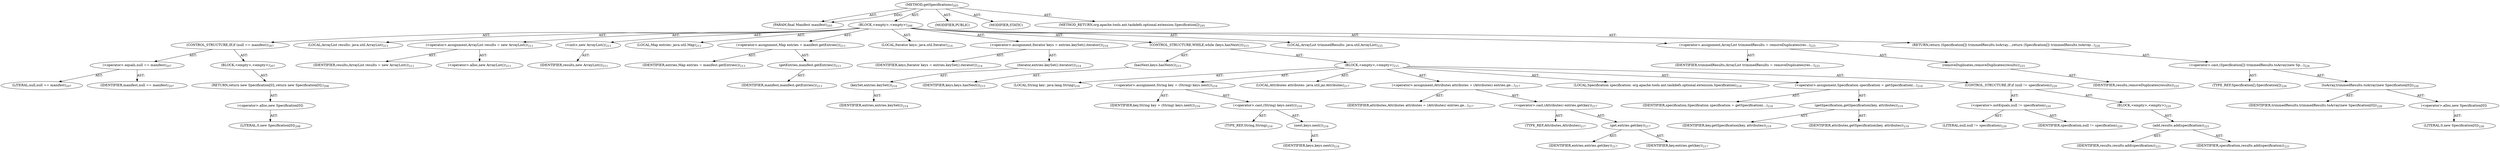 digraph "getSpecifications" {  
"111669149696" [label = <(METHOD,getSpecifications)<SUB>205</SUB>> ]
"115964117002" [label = <(PARAM,final Manifest manifest)<SUB>205</SUB>> ]
"25769803776" [label = <(BLOCK,&lt;empty&gt;,&lt;empty&gt;)<SUB>206</SUB>> ]
"47244640256" [label = <(CONTROL_STRUCTURE,IF,if (null == manifest))<SUB>207</SUB>> ]
"30064771073" [label = <(&lt;operator&gt;.equals,null == manifest)<SUB>207</SUB>> ]
"90194313217" [label = <(LITERAL,null,null == manifest)<SUB>207</SUB>> ]
"68719476753" [label = <(IDENTIFIER,manifest,null == manifest)<SUB>207</SUB>> ]
"25769803777" [label = <(BLOCK,&lt;empty&gt;,&lt;empty&gt;)<SUB>207</SUB>> ]
"146028888064" [label = <(RETURN,return new Specification[0];,return new Specification[0];)<SUB>208</SUB>> ]
"30064771074" [label = <(&lt;operator&gt;.alloc,new Specification[0])> ]
"90194313218" [label = <(LITERAL,0,new Specification[0])<SUB>208</SUB>> ]
"94489280512" [label = <(LOCAL,ArrayList results: java.util.ArrayList)<SUB>211</SUB>> ]
"30064771075" [label = <(&lt;operator&gt;.assignment,ArrayList results = new ArrayList())<SUB>211</SUB>> ]
"68719476754" [label = <(IDENTIFIER,results,ArrayList results = new ArrayList())<SUB>211</SUB>> ]
"30064771076" [label = <(&lt;operator&gt;.alloc,new ArrayList())<SUB>211</SUB>> ]
"30064771077" [label = <(&lt;init&gt;,new ArrayList())<SUB>211</SUB>> ]
"68719476755" [label = <(IDENTIFIER,results,new ArrayList())<SUB>211</SUB>> ]
"94489280513" [label = <(LOCAL,Map entries: java.util.Map)<SUB>213</SUB>> ]
"30064771078" [label = <(&lt;operator&gt;.assignment,Map entries = manifest.getEntries())<SUB>213</SUB>> ]
"68719476756" [label = <(IDENTIFIER,entries,Map entries = manifest.getEntries())<SUB>213</SUB>> ]
"30064771079" [label = <(getEntries,manifest.getEntries())<SUB>213</SUB>> ]
"68719476757" [label = <(IDENTIFIER,manifest,manifest.getEntries())<SUB>213</SUB>> ]
"94489280514" [label = <(LOCAL,Iterator keys: java.util.Iterator)<SUB>214</SUB>> ]
"30064771080" [label = <(&lt;operator&gt;.assignment,Iterator keys = entries.keySet().iterator())<SUB>214</SUB>> ]
"68719476758" [label = <(IDENTIFIER,keys,Iterator keys = entries.keySet().iterator())<SUB>214</SUB>> ]
"30064771081" [label = <(iterator,entries.keySet().iterator())<SUB>214</SUB>> ]
"30064771082" [label = <(keySet,entries.keySet())<SUB>214</SUB>> ]
"68719476759" [label = <(IDENTIFIER,entries,entries.keySet())<SUB>214</SUB>> ]
"47244640257" [label = <(CONTROL_STRUCTURE,WHILE,while (keys.hasNext()))<SUB>215</SUB>> ]
"30064771083" [label = <(hasNext,keys.hasNext())<SUB>215</SUB>> ]
"68719476760" [label = <(IDENTIFIER,keys,keys.hasNext())<SUB>215</SUB>> ]
"25769803778" [label = <(BLOCK,&lt;empty&gt;,&lt;empty&gt;)<SUB>215</SUB>> ]
"94489280515" [label = <(LOCAL,String key: java.lang.String)<SUB>216</SUB>> ]
"30064771084" [label = <(&lt;operator&gt;.assignment,String key = (String) keys.next())<SUB>216</SUB>> ]
"68719476761" [label = <(IDENTIFIER,key,String key = (String) keys.next())<SUB>216</SUB>> ]
"30064771085" [label = <(&lt;operator&gt;.cast,(String) keys.next())<SUB>216</SUB>> ]
"180388626432" [label = <(TYPE_REF,String,String)<SUB>216</SUB>> ]
"30064771086" [label = <(next,keys.next())<SUB>216</SUB>> ]
"68719476762" [label = <(IDENTIFIER,keys,keys.next())<SUB>216</SUB>> ]
"94489280516" [label = <(LOCAL,Attributes attributes: java.util.jar.Attributes)<SUB>217</SUB>> ]
"30064771087" [label = <(&lt;operator&gt;.assignment,Attributes attributes = (Attributes) entries.ge...)<SUB>217</SUB>> ]
"68719476763" [label = <(IDENTIFIER,attributes,Attributes attributes = (Attributes) entries.ge...)<SUB>217</SUB>> ]
"30064771088" [label = <(&lt;operator&gt;.cast,(Attributes) entries.get(key))<SUB>217</SUB>> ]
"180388626433" [label = <(TYPE_REF,Attributes,Attributes)<SUB>217</SUB>> ]
"30064771089" [label = <(get,entries.get(key))<SUB>217</SUB>> ]
"68719476764" [label = <(IDENTIFIER,entries,entries.get(key))<SUB>217</SUB>> ]
"68719476765" [label = <(IDENTIFIER,key,entries.get(key))<SUB>217</SUB>> ]
"94489280517" [label = <(LOCAL,Specification specification: org.apache.tools.ant.taskdefs.optional.extension.Specification)<SUB>218</SUB>> ]
"30064771090" [label = <(&lt;operator&gt;.assignment,Specification specification = getSpecification(...)<SUB>218</SUB>> ]
"68719476766" [label = <(IDENTIFIER,specification,Specification specification = getSpecification(...)<SUB>218</SUB>> ]
"30064771091" [label = <(getSpecification,getSpecification(key, attributes))<SUB>219</SUB>> ]
"68719476767" [label = <(IDENTIFIER,key,getSpecification(key, attributes))<SUB>219</SUB>> ]
"68719476768" [label = <(IDENTIFIER,attributes,getSpecification(key, attributes))<SUB>219</SUB>> ]
"47244640258" [label = <(CONTROL_STRUCTURE,IF,if (null != specification))<SUB>220</SUB>> ]
"30064771092" [label = <(&lt;operator&gt;.notEquals,null != specification)<SUB>220</SUB>> ]
"90194313219" [label = <(LITERAL,null,null != specification)<SUB>220</SUB>> ]
"68719476769" [label = <(IDENTIFIER,specification,null != specification)<SUB>220</SUB>> ]
"25769803779" [label = <(BLOCK,&lt;empty&gt;,&lt;empty&gt;)<SUB>220</SUB>> ]
"30064771093" [label = <(add,results.add(specification))<SUB>221</SUB>> ]
"68719476770" [label = <(IDENTIFIER,results,results.add(specification))<SUB>221</SUB>> ]
"68719476771" [label = <(IDENTIFIER,specification,results.add(specification))<SUB>221</SUB>> ]
"94489280518" [label = <(LOCAL,ArrayList trimmedResults: java.util.ArrayList)<SUB>225</SUB>> ]
"30064771094" [label = <(&lt;operator&gt;.assignment,ArrayList trimmedResults = removeDuplicates(res...)<SUB>225</SUB>> ]
"68719476772" [label = <(IDENTIFIER,trimmedResults,ArrayList trimmedResults = removeDuplicates(res...)<SUB>225</SUB>> ]
"30064771095" [label = <(removeDuplicates,removeDuplicates(results))<SUB>225</SUB>> ]
"68719476773" [label = <(IDENTIFIER,results,removeDuplicates(results))<SUB>225</SUB>> ]
"146028888065" [label = <(RETURN,return (Specification[]) trimmedResults.toArray...,return (Specification[]) trimmedResults.toArray...)<SUB>226</SUB>> ]
"30064771096" [label = <(&lt;operator&gt;.cast,(Specification[]) trimmedResults.toArray(new Sp...)<SUB>226</SUB>> ]
"180388626434" [label = <(TYPE_REF,Specification[],Specification[])<SUB>226</SUB>> ]
"30064771097" [label = <(toArray,trimmedResults.toArray(new Specification[0]))<SUB>226</SUB>> ]
"68719476774" [label = <(IDENTIFIER,trimmedResults,trimmedResults.toArray(new Specification[0]))<SUB>226</SUB>> ]
"30064771098" [label = <(&lt;operator&gt;.alloc,new Specification[0])> ]
"90194313220" [label = <(LITERAL,0,new Specification[0])<SUB>226</SUB>> ]
"133143986205" [label = <(MODIFIER,PUBLIC)> ]
"133143986206" [label = <(MODIFIER,STATIC)> ]
"128849018880" [label = <(METHOD_RETURN,org.apache.tools.ant.taskdefs.optional.extension.Specification[])<SUB>205</SUB>> ]
  "111669149696" -> "115964117002"  [ label = "AST: "] 
  "111669149696" -> "25769803776"  [ label = "AST: "] 
  "111669149696" -> "133143986205"  [ label = "AST: "] 
  "111669149696" -> "133143986206"  [ label = "AST: "] 
  "111669149696" -> "128849018880"  [ label = "AST: "] 
  "25769803776" -> "47244640256"  [ label = "AST: "] 
  "25769803776" -> "94489280512"  [ label = "AST: "] 
  "25769803776" -> "30064771075"  [ label = "AST: "] 
  "25769803776" -> "30064771077"  [ label = "AST: "] 
  "25769803776" -> "94489280513"  [ label = "AST: "] 
  "25769803776" -> "30064771078"  [ label = "AST: "] 
  "25769803776" -> "94489280514"  [ label = "AST: "] 
  "25769803776" -> "30064771080"  [ label = "AST: "] 
  "25769803776" -> "47244640257"  [ label = "AST: "] 
  "25769803776" -> "94489280518"  [ label = "AST: "] 
  "25769803776" -> "30064771094"  [ label = "AST: "] 
  "25769803776" -> "146028888065"  [ label = "AST: "] 
  "47244640256" -> "30064771073"  [ label = "AST: "] 
  "47244640256" -> "25769803777"  [ label = "AST: "] 
  "30064771073" -> "90194313217"  [ label = "AST: "] 
  "30064771073" -> "68719476753"  [ label = "AST: "] 
  "25769803777" -> "146028888064"  [ label = "AST: "] 
  "146028888064" -> "30064771074"  [ label = "AST: "] 
  "30064771074" -> "90194313218"  [ label = "AST: "] 
  "30064771075" -> "68719476754"  [ label = "AST: "] 
  "30064771075" -> "30064771076"  [ label = "AST: "] 
  "30064771077" -> "68719476755"  [ label = "AST: "] 
  "30064771078" -> "68719476756"  [ label = "AST: "] 
  "30064771078" -> "30064771079"  [ label = "AST: "] 
  "30064771079" -> "68719476757"  [ label = "AST: "] 
  "30064771080" -> "68719476758"  [ label = "AST: "] 
  "30064771080" -> "30064771081"  [ label = "AST: "] 
  "30064771081" -> "30064771082"  [ label = "AST: "] 
  "30064771082" -> "68719476759"  [ label = "AST: "] 
  "47244640257" -> "30064771083"  [ label = "AST: "] 
  "47244640257" -> "25769803778"  [ label = "AST: "] 
  "30064771083" -> "68719476760"  [ label = "AST: "] 
  "25769803778" -> "94489280515"  [ label = "AST: "] 
  "25769803778" -> "30064771084"  [ label = "AST: "] 
  "25769803778" -> "94489280516"  [ label = "AST: "] 
  "25769803778" -> "30064771087"  [ label = "AST: "] 
  "25769803778" -> "94489280517"  [ label = "AST: "] 
  "25769803778" -> "30064771090"  [ label = "AST: "] 
  "25769803778" -> "47244640258"  [ label = "AST: "] 
  "30064771084" -> "68719476761"  [ label = "AST: "] 
  "30064771084" -> "30064771085"  [ label = "AST: "] 
  "30064771085" -> "180388626432"  [ label = "AST: "] 
  "30064771085" -> "30064771086"  [ label = "AST: "] 
  "30064771086" -> "68719476762"  [ label = "AST: "] 
  "30064771087" -> "68719476763"  [ label = "AST: "] 
  "30064771087" -> "30064771088"  [ label = "AST: "] 
  "30064771088" -> "180388626433"  [ label = "AST: "] 
  "30064771088" -> "30064771089"  [ label = "AST: "] 
  "30064771089" -> "68719476764"  [ label = "AST: "] 
  "30064771089" -> "68719476765"  [ label = "AST: "] 
  "30064771090" -> "68719476766"  [ label = "AST: "] 
  "30064771090" -> "30064771091"  [ label = "AST: "] 
  "30064771091" -> "68719476767"  [ label = "AST: "] 
  "30064771091" -> "68719476768"  [ label = "AST: "] 
  "47244640258" -> "30064771092"  [ label = "AST: "] 
  "47244640258" -> "25769803779"  [ label = "AST: "] 
  "30064771092" -> "90194313219"  [ label = "AST: "] 
  "30064771092" -> "68719476769"  [ label = "AST: "] 
  "25769803779" -> "30064771093"  [ label = "AST: "] 
  "30064771093" -> "68719476770"  [ label = "AST: "] 
  "30064771093" -> "68719476771"  [ label = "AST: "] 
  "30064771094" -> "68719476772"  [ label = "AST: "] 
  "30064771094" -> "30064771095"  [ label = "AST: "] 
  "30064771095" -> "68719476773"  [ label = "AST: "] 
  "146028888065" -> "30064771096"  [ label = "AST: "] 
  "30064771096" -> "180388626434"  [ label = "AST: "] 
  "30064771096" -> "30064771097"  [ label = "AST: "] 
  "30064771097" -> "68719476774"  [ label = "AST: "] 
  "30064771097" -> "30064771098"  [ label = "AST: "] 
  "30064771098" -> "90194313220"  [ label = "AST: "] 
  "111669149696" -> "115964117002"  [ label = "DDG: "] 
}
